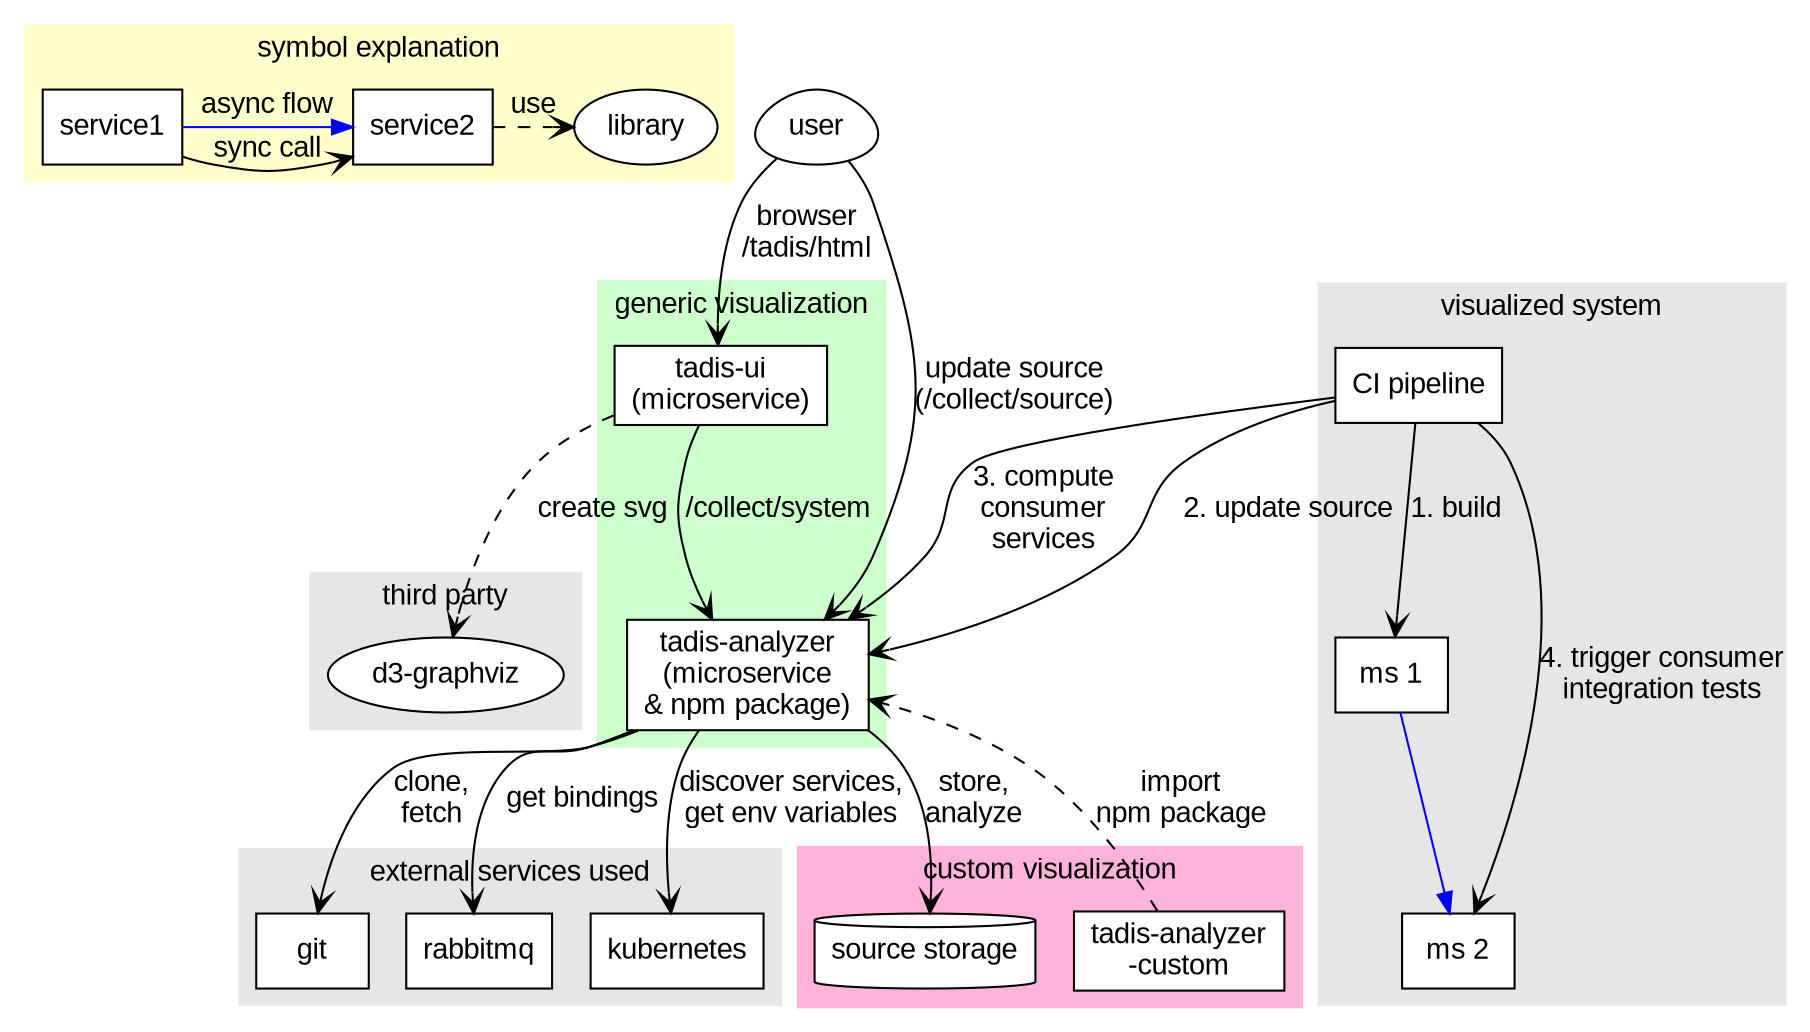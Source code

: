 # http://www.graphviz.org/content/cluster

digraph msvisualization {
    node [shape=box,fillcolor=white,style=filled,fontname="Arial"];
    edge [fontname="Arial"]
    
    subgraph cluster_legend {
		label = "symbol explanation";
		fontname="Arial";
        library [shape=ellipse];
        service1 [shape=box];
				service2 [shape=box, label="service2"];
				service1 -> service2 [label="sync call", arrowhead=vee];
				service1 -> service2 [label="async flow", color=blue];
        service2 -> library [style=dashed, arrowhead=vee, label="use"];
        {rank = same; library; service1; service2;}
        color="#ffffcc";
				style=filled;
    }
    
    user [shape=egg];

	subgraph cluster_generic {
		msanalyzer [label="tadis-analyzer\n(microservice\n& npm package)"];
		msvisualizer [label="tadis-ui\n(microservice)"];
		#reactgraph [shape=ellipse,label="react-graph", style=filled, fillcolor="#ff8080"];

		#msvisualizer -> reactgraph [style=dashed, arrowhead=vee];

		
		label = "generic visualization";
		fontname="Arial";
		color="#ccffcc";
		style=filled;
	}

	subgraph cluster_external {
		k8s [label="kubernetes"];
		git;
		rabbitmq;

		label = "external services used";
		fontname="Arial";
		color="#e6e6e6";
		style=filled;
	}

	subgraph cluster_thirdparty {
		d3graphviz [shape=ellipse, label="d3-graphviz"]

		label = "third party";
		fontname="Arial";
		color="#e6e6e6";
		style=filled;
	}

	subgraph cluster_visualized_system {
		ms1 [label="ms 1"];
		ms2 [label="ms 2"];
		ci [shape=box, label="CI pipeline"];

		ms1 -> ms2 [color=blue];

		label = "visualized system";
		fontname="Arial";
		color="#e6e6e6";
		style=filled;
	}

	subgraph cluster_custom_visualization {
		source [shape=cylinder, label="source storage"];
		customanalyzer [label="tadis-analyzer\n-custom"];

		label = "custom visualization";
		fontname="Arial";
		color="#ffb3da";
		style=filled;
	}

	msanalyzer -> k8s [label="discover services,\nget env variables", arrowhead=vee];
	msanalyzer -> source [label="store,\nanalyze", arrowhead=vee];
	msanalyzer -> git [label="clone,\nfetch", arrowhead=vee];
	msanalyzer -> rabbitmq [label="get bindings", arrowhead=vee];
	msvisualizer -> msanalyzer [label="/collect/system", arrowhead=vee];
	ci -> ms1 [label="1. build", arrowhead=vee];
	ci -> msanalyzer [label="3. compute\nconsumer\nservices", arrowhead=vee];
	ci -> ms2 [label="4. trigger consumer\nintegration tests", arrowhead=vee];
	ci -> msanalyzer [label="2. update source", arrowhead=vee];
	user -> msvisualizer [label="browser\n/tadis/html", arrowhead=vee];
	user -> msanalyzer [label="update source\n(/collect/source)", arrowhead=vee];
	msvisualizer -> d3graphviz [style=dashed, arrowhead=vee, label="create svg"];
	#reactgraph -> graphviz [style=dashed, arrowhead=vee, label="compute layout"];
	customanalyzer -> msanalyzer [style=dashed, arrowhead=vee, label="import\nnpm package"];
}
